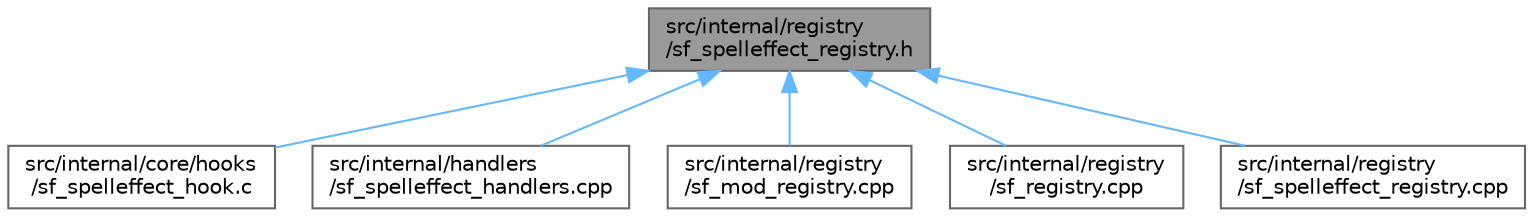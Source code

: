 digraph "src/internal/registry/sf_spelleffect_registry.h"
{
 // LATEX_PDF_SIZE
  bgcolor="transparent";
  edge [fontname=Helvetica,fontsize=10,labelfontname=Helvetica,labelfontsize=10];
  node [fontname=Helvetica,fontsize=10,shape=box,height=0.2,width=0.4];
  Node1 [id="Node000001",label="src/internal/registry\l/sf_spelleffect_registry.h",height=0.2,width=0.4,color="gray40", fillcolor="grey60", style="filled", fontcolor="black",tooltip=" "];
  Node1 -> Node2 [id="edge1_Node000001_Node000002",dir="back",color="steelblue1",style="solid",tooltip=" "];
  Node2 [id="Node000002",label="src/internal/core/hooks\l/sf_spelleffect_hook.c",height=0.2,width=0.4,color="grey40", fillcolor="white", style="filled",URL="$sf__spelleffect__hook_8c.html",tooltip=" "];
  Node1 -> Node3 [id="edge2_Node000001_Node000003",dir="back",color="steelblue1",style="solid",tooltip=" "];
  Node3 [id="Node000003",label="src/internal/handlers\l/sf_spelleffect_handlers.cpp",height=0.2,width=0.4,color="grey40", fillcolor="white", style="filled",URL="$sf__spelleffect__handlers_8cpp.html",tooltip=" "];
  Node1 -> Node4 [id="edge3_Node000001_Node000004",dir="back",color="steelblue1",style="solid",tooltip=" "];
  Node4 [id="Node000004",label="src/internal/registry\l/sf_mod_registry.cpp",height=0.2,width=0.4,color="grey40", fillcolor="white", style="filled",URL="$sf__mod__registry_8cpp.html",tooltip=" "];
  Node1 -> Node5 [id="edge4_Node000001_Node000005",dir="back",color="steelblue1",style="solid",tooltip=" "];
  Node5 [id="Node000005",label="src/internal/registry\l/sf_registry.cpp",height=0.2,width=0.4,color="grey40", fillcolor="white", style="filled",URL="$sf__registry_8cpp.html",tooltip=" "];
  Node1 -> Node6 [id="edge5_Node000001_Node000006",dir="back",color="steelblue1",style="solid",tooltip=" "];
  Node6 [id="Node000006",label="src/internal/registry\l/sf_spelleffect_registry.cpp",height=0.2,width=0.4,color="grey40", fillcolor="white", style="filled",URL="$sf__spelleffect__registry_8cpp.html",tooltip=" "];
}

